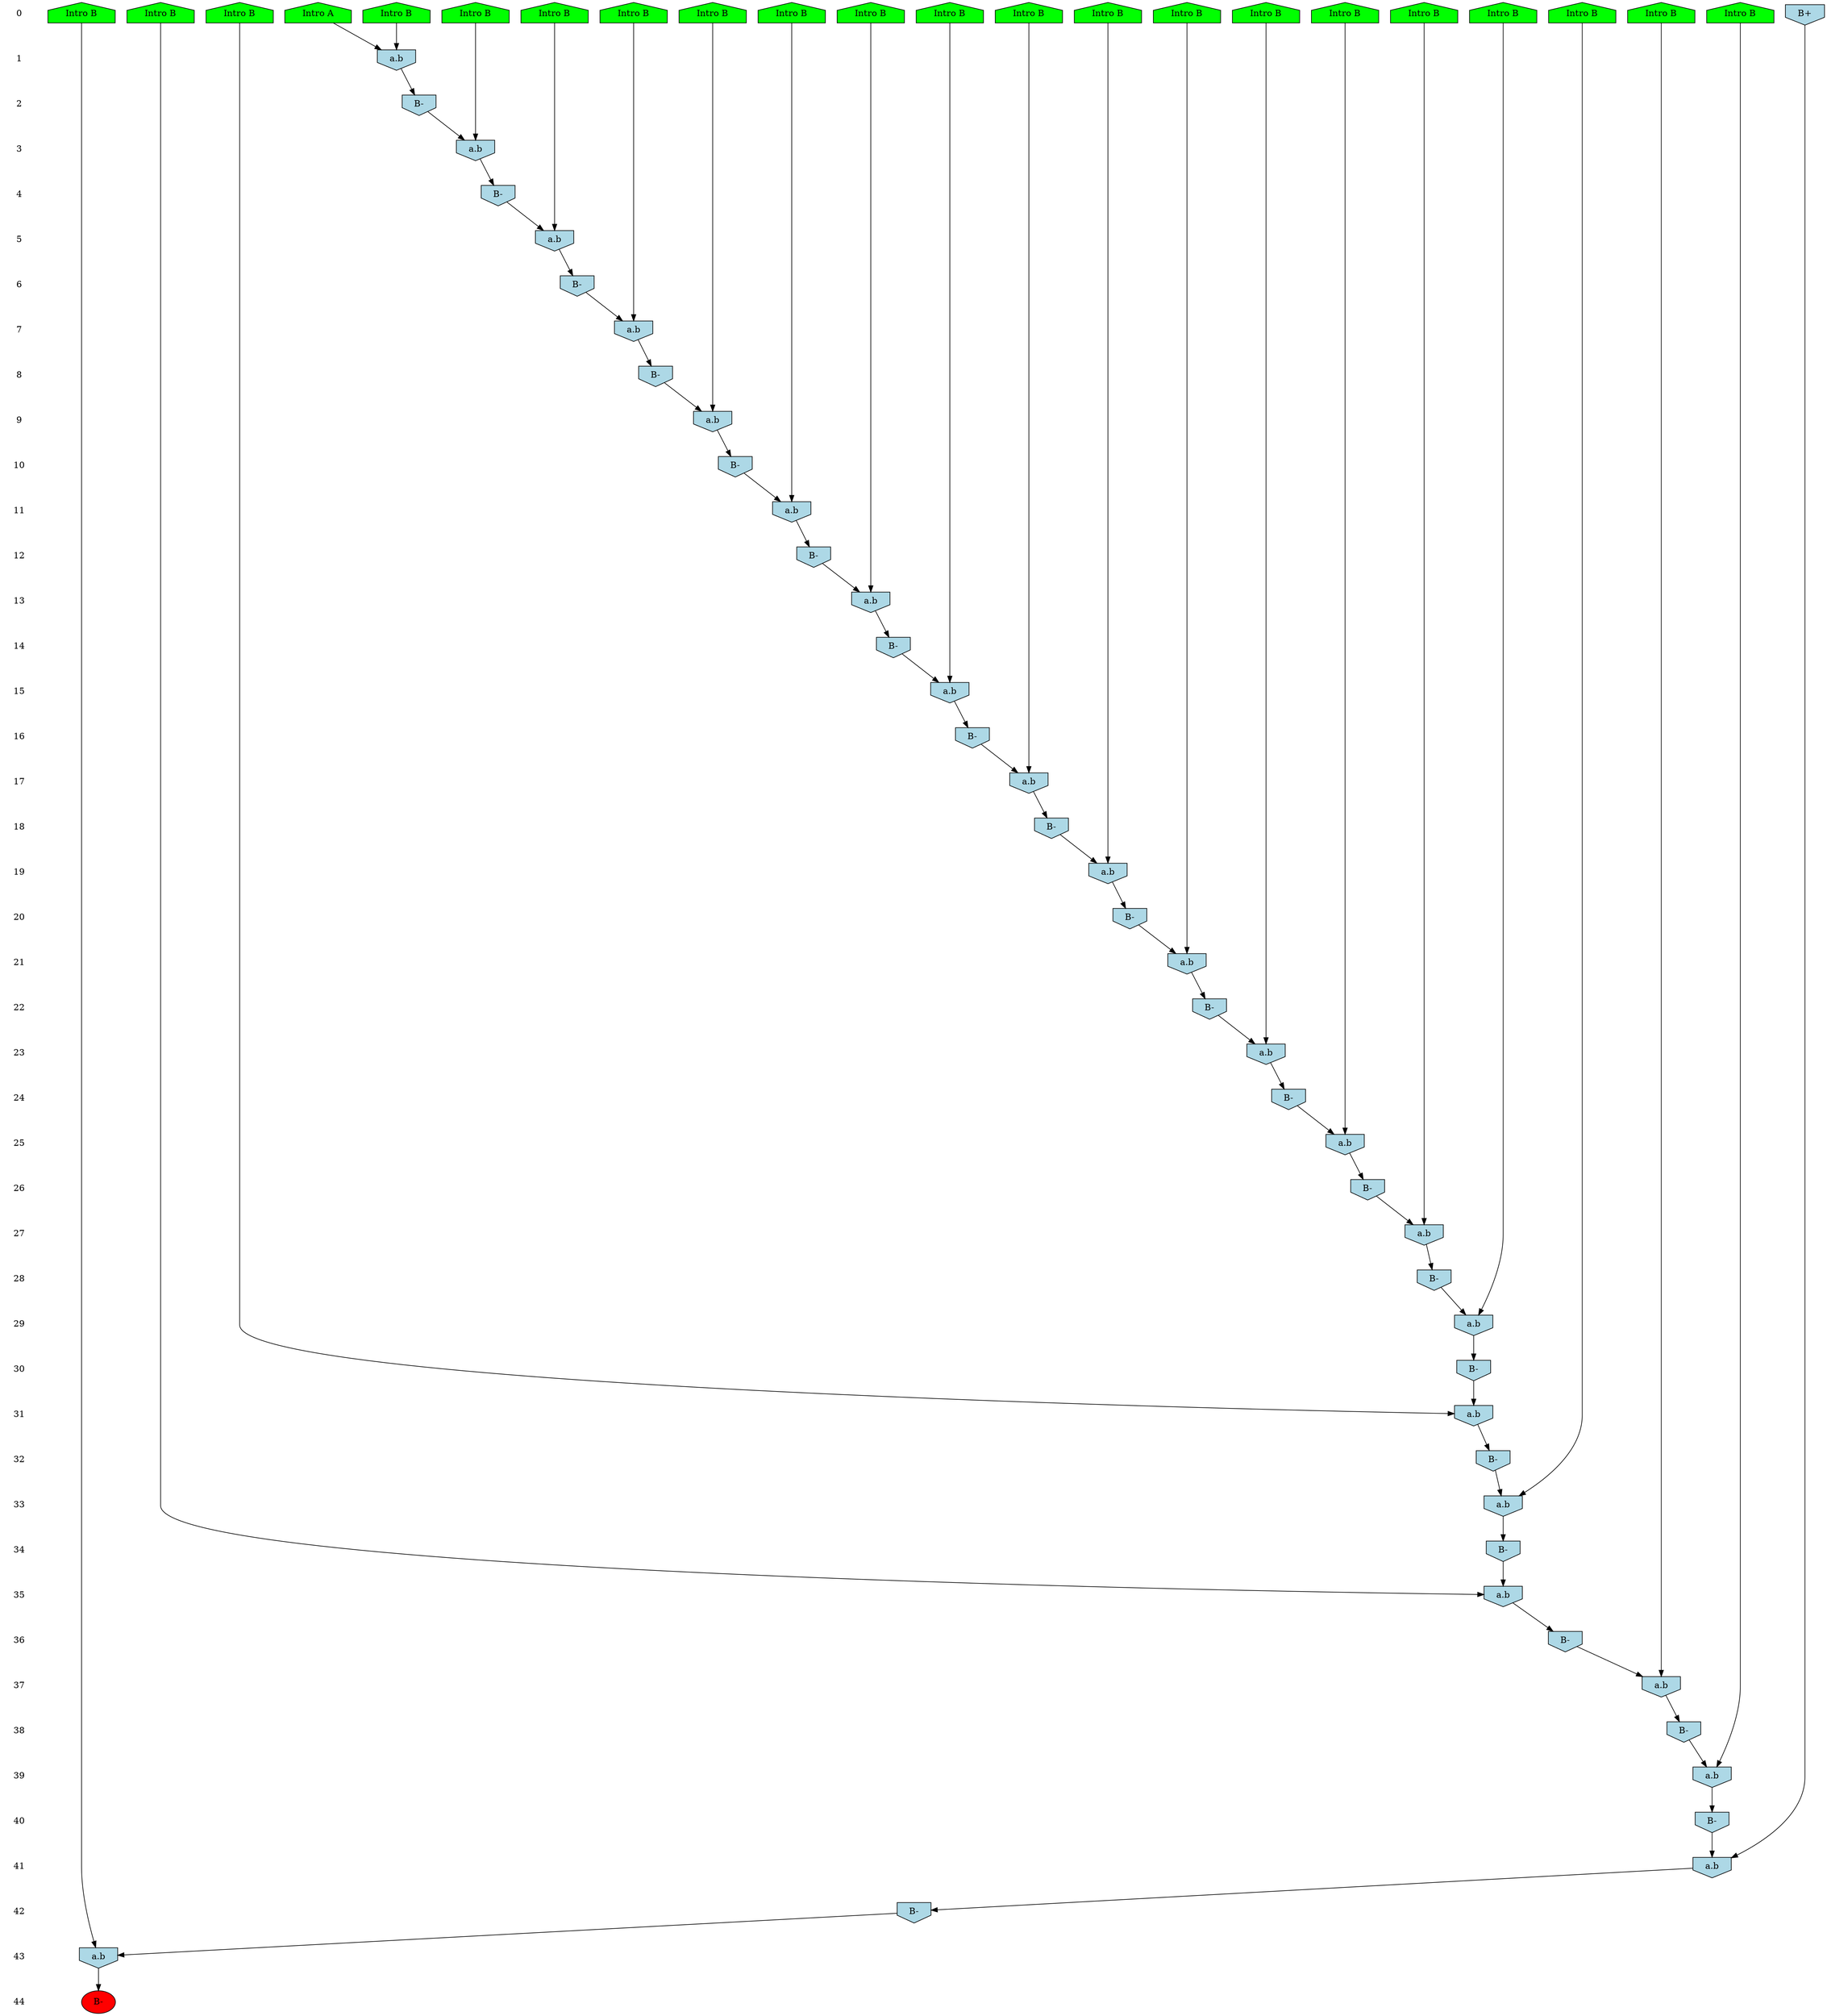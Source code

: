 /* Compression of 1 causal flows obtained in average at 2.347398E+01 t.u */
/* Compressed causal flows were: [22] */
digraph G{
 ranksep=.5 ; 
{ rank = same ; "0" [shape=plaintext] ; node_1 [label ="Intro B", shape=house, style=filled, fillcolor=green] ;
node_2 [label ="Intro B", shape=house, style=filled, fillcolor=green] ;
node_3 [label ="Intro B", shape=house, style=filled, fillcolor=green] ;
node_4 [label ="Intro B", shape=house, style=filled, fillcolor=green] ;
node_5 [label ="Intro B", shape=house, style=filled, fillcolor=green] ;
node_6 [label ="Intro B", shape=house, style=filled, fillcolor=green] ;
node_7 [label ="Intro B", shape=house, style=filled, fillcolor=green] ;
node_8 [label ="Intro B", shape=house, style=filled, fillcolor=green] ;
node_9 [label ="Intro B", shape=house, style=filled, fillcolor=green] ;
node_10 [label ="Intro B", shape=house, style=filled, fillcolor=green] ;
node_11 [label ="Intro B", shape=house, style=filled, fillcolor=green] ;
node_12 [label ="Intro B", shape=house, style=filled, fillcolor=green] ;
node_13 [label ="Intro B", shape=house, style=filled, fillcolor=green] ;
node_14 [label ="Intro B", shape=house, style=filled, fillcolor=green] ;
node_15 [label ="Intro B", shape=house, style=filled, fillcolor=green] ;
node_16 [label ="Intro B", shape=house, style=filled, fillcolor=green] ;
node_17 [label ="Intro B", shape=house, style=filled, fillcolor=green] ;
node_18 [label ="Intro B", shape=house, style=filled, fillcolor=green] ;
node_19 [label ="Intro B", shape=house, style=filled, fillcolor=green] ;
node_20 [label ="Intro B", shape=house, style=filled, fillcolor=green] ;
node_21 [label ="Intro B", shape=house, style=filled, fillcolor=green] ;
node_22 [label ="Intro A", shape=house, style=filled, fillcolor=green] ;
node_36 [label="B+", shape=invhouse, style=filled, fillcolor = lightblue] ;
}
{ rank = same ; "1" [shape=plaintext] ; node_23 [label="a.b", shape=invhouse, style=filled, fillcolor = lightblue] ;
}
{ rank = same ; "2" [shape=plaintext] ; node_24 [label="B-", shape=invhouse, style=filled, fillcolor = lightblue] ;
}
{ rank = same ; "3" [shape=plaintext] ; node_25 [label="a.b", shape=invhouse, style=filled, fillcolor = lightblue] ;
}
{ rank = same ; "4" [shape=plaintext] ; node_26 [label="B-", shape=invhouse, style=filled, fillcolor = lightblue] ;
}
{ rank = same ; "5" [shape=plaintext] ; node_27 [label="a.b", shape=invhouse, style=filled, fillcolor = lightblue] ;
}
{ rank = same ; "6" [shape=plaintext] ; node_28 [label="B-", shape=invhouse, style=filled, fillcolor = lightblue] ;
}
{ rank = same ; "7" [shape=plaintext] ; node_29 [label="a.b", shape=invhouse, style=filled, fillcolor = lightblue] ;
}
{ rank = same ; "8" [shape=plaintext] ; node_30 [label="B-", shape=invhouse, style=filled, fillcolor = lightblue] ;
}
{ rank = same ; "9" [shape=plaintext] ; node_31 [label="a.b", shape=invhouse, style=filled, fillcolor = lightblue] ;
}
{ rank = same ; "10" [shape=plaintext] ; node_32 [label="B-", shape=invhouse, style=filled, fillcolor = lightblue] ;
}
{ rank = same ; "11" [shape=plaintext] ; node_33 [label="a.b", shape=invhouse, style=filled, fillcolor = lightblue] ;
}
{ rank = same ; "12" [shape=plaintext] ; node_34 [label="B-", shape=invhouse, style=filled, fillcolor = lightblue] ;
}
{ rank = same ; "13" [shape=plaintext] ; node_35 [label="a.b", shape=invhouse, style=filled, fillcolor = lightblue] ;
}
{ rank = same ; "14" [shape=plaintext] ; node_37 [label="B-", shape=invhouse, style=filled, fillcolor = lightblue] ;
}
{ rank = same ; "15" [shape=plaintext] ; node_38 [label="a.b", shape=invhouse, style=filled, fillcolor = lightblue] ;
}
{ rank = same ; "16" [shape=plaintext] ; node_39 [label="B-", shape=invhouse, style=filled, fillcolor = lightblue] ;
}
{ rank = same ; "17" [shape=plaintext] ; node_40 [label="a.b", shape=invhouse, style=filled, fillcolor = lightblue] ;
}
{ rank = same ; "18" [shape=plaintext] ; node_41 [label="B-", shape=invhouse, style=filled, fillcolor = lightblue] ;
}
{ rank = same ; "19" [shape=plaintext] ; node_42 [label="a.b", shape=invhouse, style=filled, fillcolor = lightblue] ;
}
{ rank = same ; "20" [shape=plaintext] ; node_43 [label="B-", shape=invhouse, style=filled, fillcolor = lightblue] ;
}
{ rank = same ; "21" [shape=plaintext] ; node_44 [label="a.b", shape=invhouse, style=filled, fillcolor = lightblue] ;
}
{ rank = same ; "22" [shape=plaintext] ; node_45 [label="B-", shape=invhouse, style=filled, fillcolor = lightblue] ;
}
{ rank = same ; "23" [shape=plaintext] ; node_46 [label="a.b", shape=invhouse, style=filled, fillcolor = lightblue] ;
}
{ rank = same ; "24" [shape=plaintext] ; node_47 [label="B-", shape=invhouse, style=filled, fillcolor = lightblue] ;
}
{ rank = same ; "25" [shape=plaintext] ; node_48 [label="a.b", shape=invhouse, style=filled, fillcolor = lightblue] ;
}
{ rank = same ; "26" [shape=plaintext] ; node_49 [label="B-", shape=invhouse, style=filled, fillcolor = lightblue] ;
}
{ rank = same ; "27" [shape=plaintext] ; node_50 [label="a.b", shape=invhouse, style=filled, fillcolor = lightblue] ;
}
{ rank = same ; "28" [shape=plaintext] ; node_51 [label="B-", shape=invhouse, style=filled, fillcolor = lightblue] ;
}
{ rank = same ; "29" [shape=plaintext] ; node_52 [label="a.b", shape=invhouse, style=filled, fillcolor = lightblue] ;
}
{ rank = same ; "30" [shape=plaintext] ; node_53 [label="B-", shape=invhouse, style=filled, fillcolor = lightblue] ;
}
{ rank = same ; "31" [shape=plaintext] ; node_54 [label="a.b", shape=invhouse, style=filled, fillcolor = lightblue] ;
}
{ rank = same ; "32" [shape=plaintext] ; node_55 [label="B-", shape=invhouse, style=filled, fillcolor = lightblue] ;
}
{ rank = same ; "33" [shape=plaintext] ; node_56 [label="a.b", shape=invhouse, style=filled, fillcolor = lightblue] ;
}
{ rank = same ; "34" [shape=plaintext] ; node_57 [label="B-", shape=invhouse, style=filled, fillcolor = lightblue] ;
}
{ rank = same ; "35" [shape=plaintext] ; node_58 [label="a.b", shape=invhouse, style=filled, fillcolor = lightblue] ;
}
{ rank = same ; "36" [shape=plaintext] ; node_59 [label="B-", shape=invhouse, style=filled, fillcolor = lightblue] ;
}
{ rank = same ; "37" [shape=plaintext] ; node_60 [label="a.b", shape=invhouse, style=filled, fillcolor = lightblue] ;
}
{ rank = same ; "38" [shape=plaintext] ; node_61 [label="B-", shape=invhouse, style=filled, fillcolor = lightblue] ;
}
{ rank = same ; "39" [shape=plaintext] ; node_62 [label="a.b", shape=invhouse, style=filled, fillcolor = lightblue] ;
}
{ rank = same ; "40" [shape=plaintext] ; node_63 [label="B-", shape=invhouse, style=filled, fillcolor = lightblue] ;
}
{ rank = same ; "41" [shape=plaintext] ; node_64 [label="a.b", shape=invhouse, style=filled, fillcolor = lightblue] ;
}
{ rank = same ; "42" [shape=plaintext] ; node_65 [label="B-", shape=invhouse, style=filled, fillcolor = lightblue] ;
}
{ rank = same ; "43" [shape=plaintext] ; node_66 [label="a.b", shape=invhouse, style=filled, fillcolor = lightblue] ;
}
{ rank = same ; "44" [shape=plaintext] ; node_67 [label ="B-", style=filled, fillcolor=red] ;
}
"0" -> "1" [style="invis"]; 
"1" -> "2" [style="invis"]; 
"2" -> "3" [style="invis"]; 
"3" -> "4" [style="invis"]; 
"4" -> "5" [style="invis"]; 
"5" -> "6" [style="invis"]; 
"6" -> "7" [style="invis"]; 
"7" -> "8" [style="invis"]; 
"8" -> "9" [style="invis"]; 
"9" -> "10" [style="invis"]; 
"10" -> "11" [style="invis"]; 
"11" -> "12" [style="invis"]; 
"12" -> "13" [style="invis"]; 
"13" -> "14" [style="invis"]; 
"14" -> "15" [style="invis"]; 
"15" -> "16" [style="invis"]; 
"16" -> "17" [style="invis"]; 
"17" -> "18" [style="invis"]; 
"18" -> "19" [style="invis"]; 
"19" -> "20" [style="invis"]; 
"20" -> "21" [style="invis"]; 
"21" -> "22" [style="invis"]; 
"22" -> "23" [style="invis"]; 
"23" -> "24" [style="invis"]; 
"24" -> "25" [style="invis"]; 
"25" -> "26" [style="invis"]; 
"26" -> "27" [style="invis"]; 
"27" -> "28" [style="invis"]; 
"28" -> "29" [style="invis"]; 
"29" -> "30" [style="invis"]; 
"30" -> "31" [style="invis"]; 
"31" -> "32" [style="invis"]; 
"32" -> "33" [style="invis"]; 
"33" -> "34" [style="invis"]; 
"34" -> "35" [style="invis"]; 
"35" -> "36" [style="invis"]; 
"36" -> "37" [style="invis"]; 
"37" -> "38" [style="invis"]; 
"38" -> "39" [style="invis"]; 
"39" -> "40" [style="invis"]; 
"40" -> "41" [style="invis"]; 
"41" -> "42" [style="invis"]; 
"42" -> "43" [style="invis"]; 
"43" -> "44" [style="invis"]; 
node_2 -> node_23
node_22 -> node_23
node_23 -> node_24
node_9 -> node_25
node_24 -> node_25
node_25 -> node_26
node_7 -> node_27
node_26 -> node_27
node_27 -> node_28
node_20 -> node_29
node_28 -> node_29
node_29 -> node_30
node_4 -> node_31
node_30 -> node_31
node_31 -> node_32
node_15 -> node_33
node_32 -> node_33
node_33 -> node_34
node_16 -> node_35
node_34 -> node_35
node_35 -> node_37
node_18 -> node_38
node_37 -> node_38
node_38 -> node_39
node_11 -> node_40
node_39 -> node_40
node_40 -> node_41
node_3 -> node_42
node_41 -> node_42
node_42 -> node_43
node_21 -> node_44
node_43 -> node_44
node_44 -> node_45
node_8 -> node_46
node_45 -> node_46
node_46 -> node_47
node_19 -> node_48
node_47 -> node_48
node_48 -> node_49
node_13 -> node_50
node_49 -> node_50
node_50 -> node_51
node_12 -> node_52
node_51 -> node_52
node_52 -> node_53
node_1 -> node_54
node_53 -> node_54
node_54 -> node_55
node_14 -> node_56
node_55 -> node_56
node_56 -> node_57
node_6 -> node_58
node_57 -> node_58
node_58 -> node_59
node_5 -> node_60
node_59 -> node_60
node_60 -> node_61
node_10 -> node_62
node_61 -> node_62
node_62 -> node_63
node_36 -> node_64
node_63 -> node_64
node_64 -> node_65
node_17 -> node_66
node_65 -> node_66
node_66 -> node_67
}
/*
 Dot generation time: 0.000606
*/